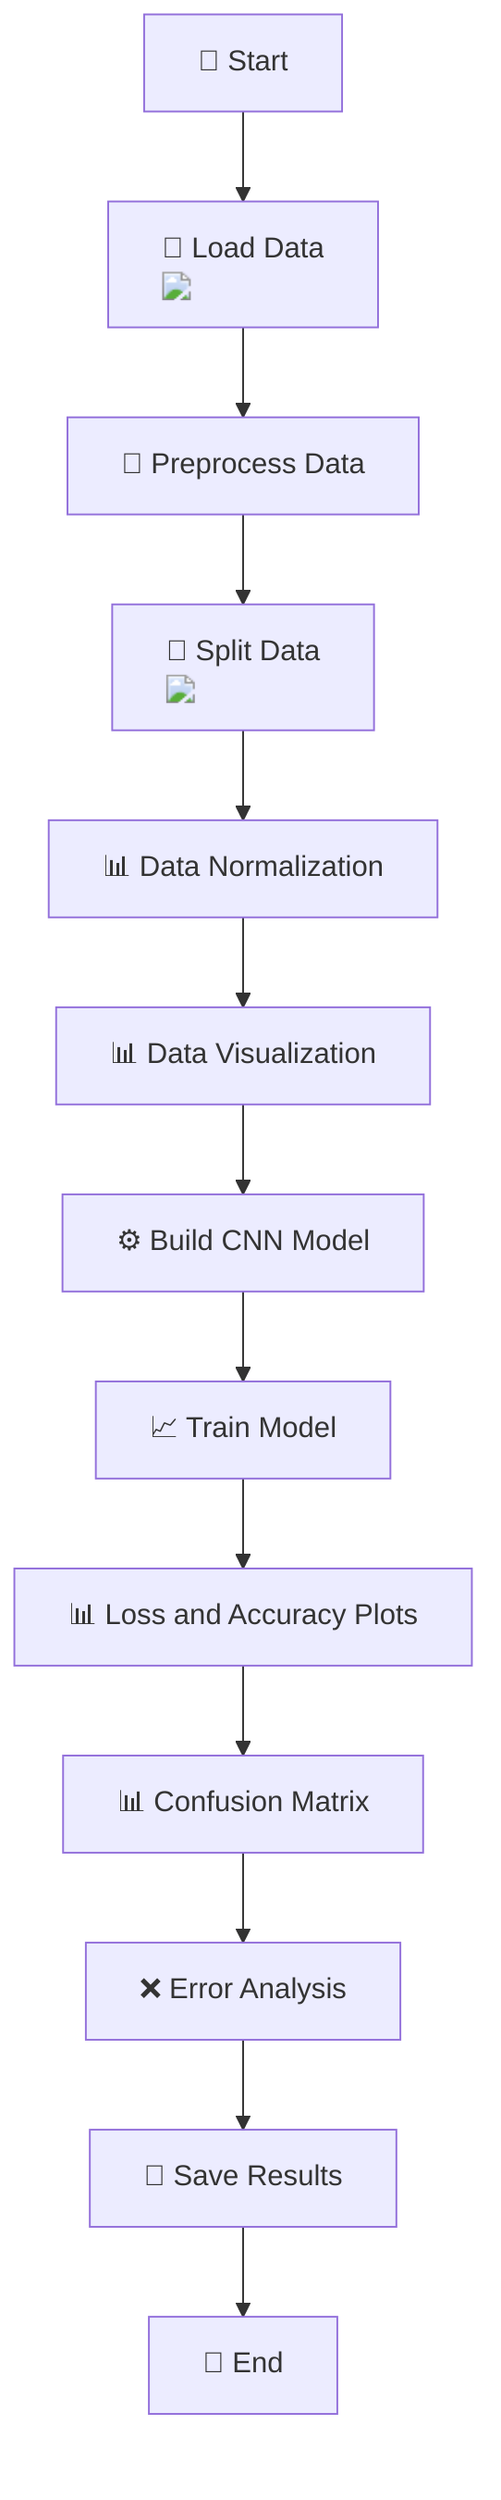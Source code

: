 graph TD;
    A["🏁 Start"] --> B["📁 Load Data <img src='file.svg' />"];
    B --> C["🧩 Preprocess Data"];
    C --> D["🔄 Split Data <img src='row_split.svg' />"];
    D --> E["📊 Data Normalization"];
    E --> F["📊 Data Visualization"];
    F --> G["⚙️ Build CNN Model"];
    G --> H["📈 Train Model"];
    H --> I["📊 Loss and Accuracy Plots"];
    I --> J["📊 Confusion Matrix"];
    J --> K["❌ Error Analysis"];
    K --> L["💾 Save Results"];
    L --> M["🏁 End"];